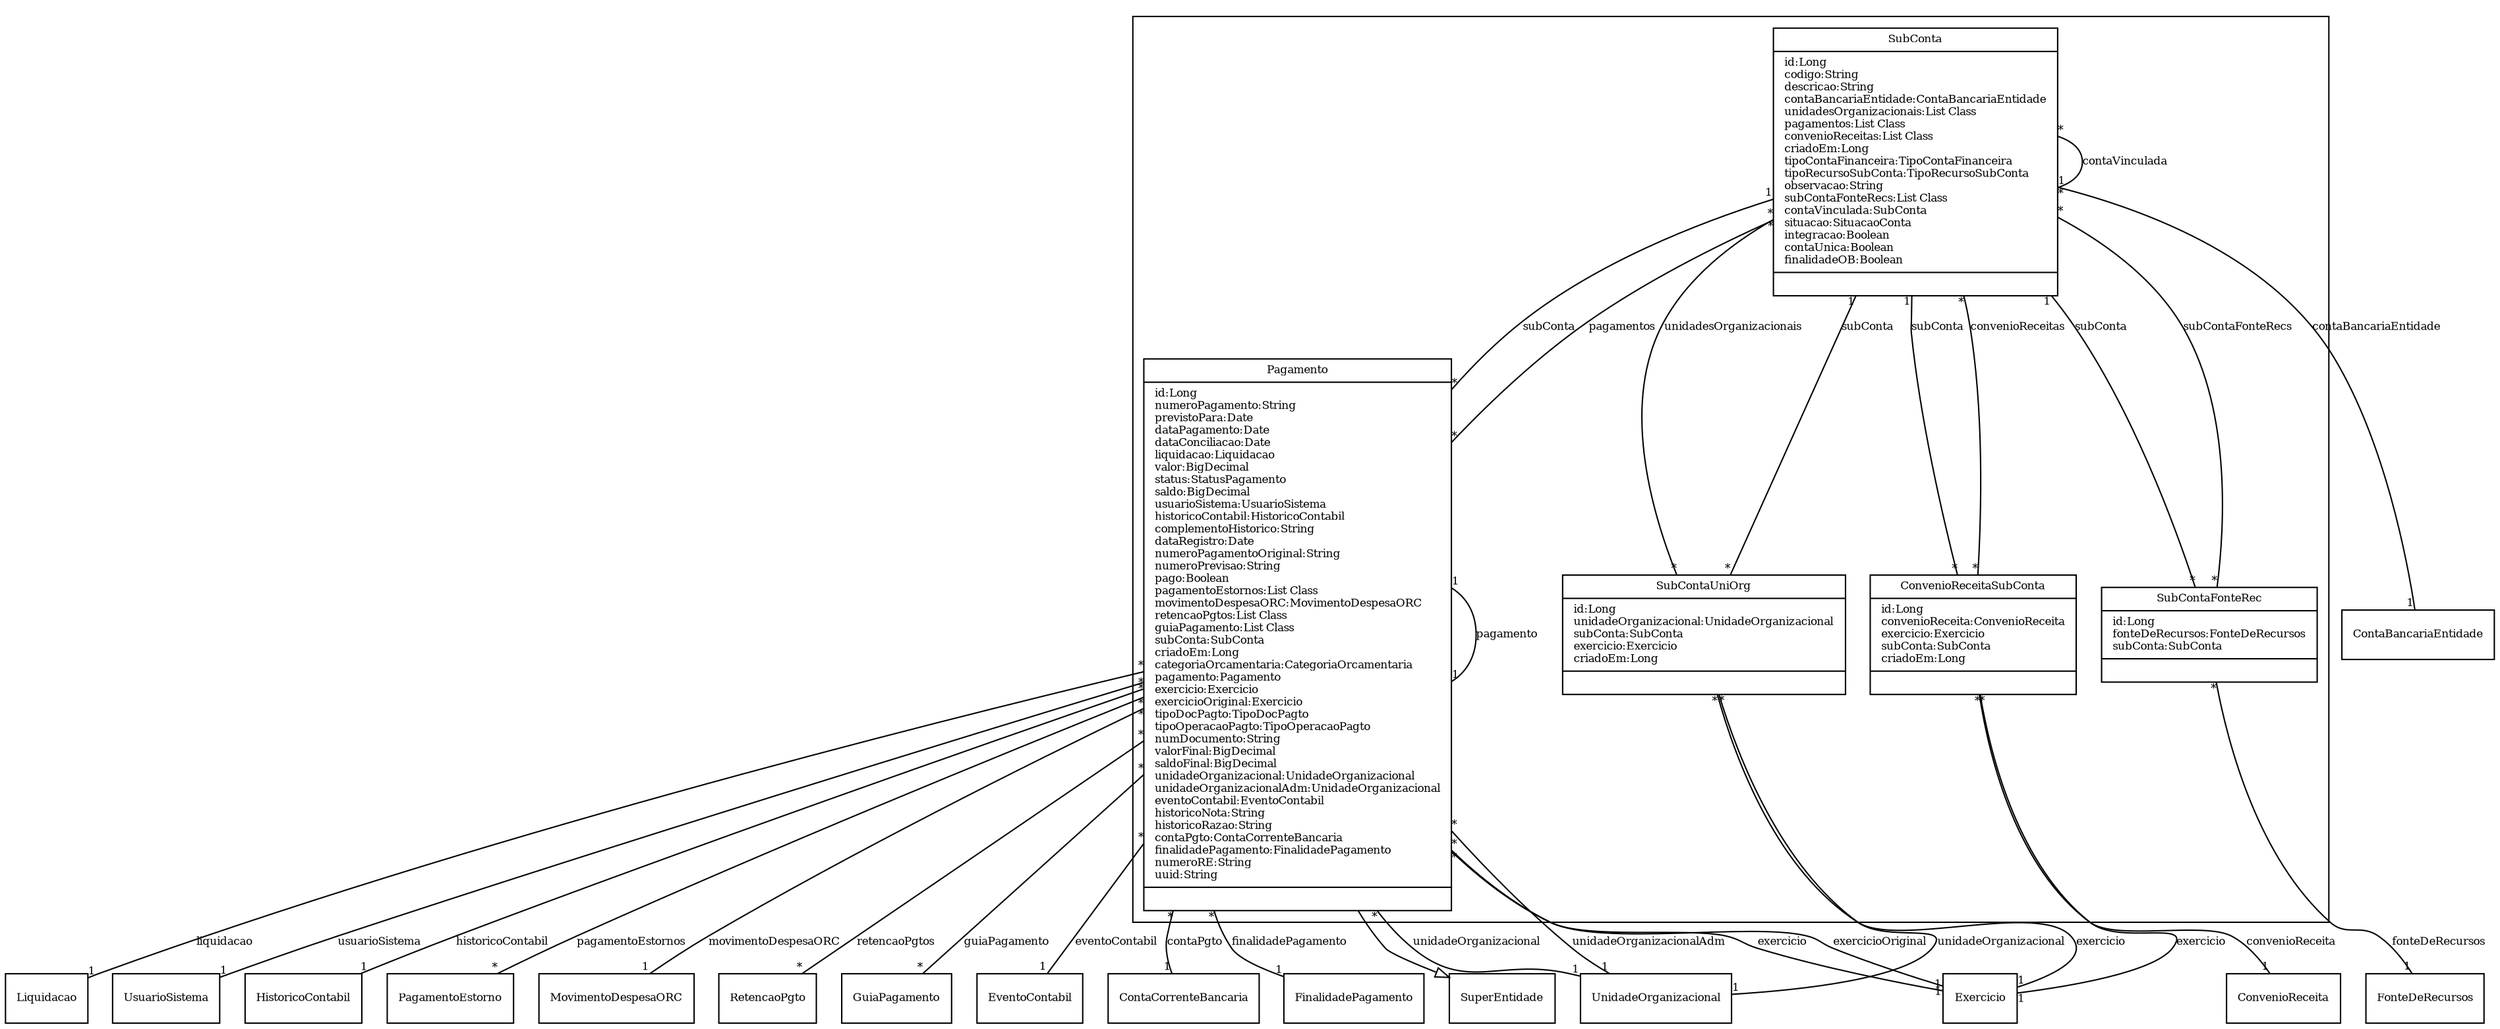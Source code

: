 digraph G{
fontname = "Times-Roman"
fontsize = 8

node [
        fontname = "Times-Roman"
        fontsize = 8
        shape = "record"
]

edge [
        fontname = "Times-Roman"
        fontsize = 8
]

subgraph clusterCONTA_FINANCEIRA__CADASTRO
{
SubConta [label = "{SubConta|id:Long\lcodigo:String\ldescricao:String\lcontaBancariaEntidade:ContaBancariaEntidade\lunidadesOrganizacionais:List Class\lpagamentos:List Class\lconvenioReceitas:List Class\lcriadoEm:Long\ltipoContaFinanceira:TipoContaFinanceira\ltipoRecursoSubConta:TipoRecursoSubConta\lobservacao:String\lsubContaFonteRecs:List Class\lcontaVinculada:SubConta\lsituacao:SituacaoConta\lintegracao:Boolean\lcontaUnica:Boolean\lfinalidadeOB:Boolean\l|\l}"]
SubContaUniOrg [label = "{SubContaUniOrg|id:Long\lunidadeOrganizacional:UnidadeOrganizacional\lsubConta:SubConta\lexercicio:Exercicio\lcriadoEm:Long\l|\l}"]
Pagamento [label = "{Pagamento|id:Long\lnumeroPagamento:String\lprevistoPara:Date\ldataPagamento:Date\ldataConciliacao:Date\lliquidacao:Liquidacao\lvalor:BigDecimal\lstatus:StatusPagamento\lsaldo:BigDecimal\lusuarioSistema:UsuarioSistema\lhistoricoContabil:HistoricoContabil\lcomplementoHistorico:String\ldataRegistro:Date\lnumeroPagamentoOriginal:String\lnumeroPrevisao:String\lpago:Boolean\lpagamentoEstornos:List Class\lmovimentoDespesaORC:MovimentoDespesaORC\lretencaoPgtos:List Class\lguiaPagamento:List Class\lsubConta:SubConta\lcriadoEm:Long\lcategoriaOrcamentaria:CategoriaOrcamentaria\lpagamento:Pagamento\lexercicio:Exercicio\lexercicioOriginal:Exercicio\ltipoDocPagto:TipoDocPagto\ltipoOperacaoPagto:TipoOperacaoPagto\lnumDocumento:String\lvalorFinal:BigDecimal\lsaldoFinal:BigDecimal\lunidadeOrganizacional:UnidadeOrganizacional\lunidadeOrganizacionalAdm:UnidadeOrganizacional\leventoContabil:EventoContabil\lhistoricoNota:String\lhistoricoRazao:String\lcontaPgto:ContaCorrenteBancaria\lfinalidadePagamento:FinalidadePagamento\lnumeroRE:String\luuid:String\l|\l}"]
ConvenioReceitaSubConta [label = "{ConvenioReceitaSubConta|id:Long\lconvenioReceita:ConvenioReceita\lexercicio:Exercicio\lsubConta:SubConta\lcriadoEm:Long\l|\l}"]
SubContaFonteRec [label = "{SubContaFonteRec|id:Long\lfonteDeRecursos:FonteDeRecursos\lsubConta:SubConta\l|\l}"]
}
edge [arrowhead = "none" headlabel = "1" taillabel = "*"] SubConta -> ContaBancariaEntidade [label = "contaBancariaEntidade"]
edge [arrowhead = "none" headlabel = "*" taillabel = "*"] SubConta -> SubContaUniOrg [label = "unidadesOrganizacionais"]
edge [arrowhead = "none" headlabel = "*" taillabel = "*"] SubConta -> Pagamento [label = "pagamentos"]
edge [arrowhead = "none" headlabel = "*" taillabel = "*"] SubConta -> ConvenioReceitaSubConta [label = "convenioReceitas"]
edge [arrowhead = "none" headlabel = "*" taillabel = "*"] SubConta -> SubContaFonteRec [label = "subContaFonteRecs"]
edge [arrowhead = "none" headlabel = "1" taillabel = "*"] SubConta -> SubConta [label = "contaVinculada"]
edge [arrowhead = "none" headlabel = "1" taillabel = "*"] SubContaUniOrg -> UnidadeOrganizacional [label = "unidadeOrganizacional"]
edge [arrowhead = "none" headlabel = "1" taillabel = "*"] SubContaUniOrg -> SubConta [label = "subConta"]
edge [arrowhead = "none" headlabel = "1" taillabel = "*"] SubContaUniOrg -> Exercicio [label = "exercicio"]
edge [arrowhead = "none" headlabel = "1" taillabel = "*"] Pagamento -> Liquidacao [label = "liquidacao"]
edge [arrowhead = "none" headlabel = "1" taillabel = "*"] Pagamento -> UsuarioSistema [label = "usuarioSistema"]
edge [arrowhead = "none" headlabel = "1" taillabel = "*"] Pagamento -> HistoricoContabil [label = "historicoContabil"]
edge [arrowhead = "none" headlabel = "*" taillabel = "*"] Pagamento -> PagamentoEstorno [label = "pagamentoEstornos"]
edge [arrowhead = "none" headlabel = "1" taillabel = "*"] Pagamento -> MovimentoDespesaORC [label = "movimentoDespesaORC"]
edge [arrowhead = "none" headlabel = "*" taillabel = "*"] Pagamento -> RetencaoPgto [label = "retencaoPgtos"]
edge [arrowhead = "none" headlabel = "*" taillabel = "*"] Pagamento -> GuiaPagamento [label = "guiaPagamento"]
edge [arrowhead = "none" headlabel = "1" taillabel = "*"] Pagamento -> SubConta [label = "subConta"]
edge [arrowhead = "none" headlabel = "1" taillabel = "1"] Pagamento -> Pagamento [label = "pagamento"]
edge [arrowhead = "none" headlabel = "1" taillabel = "*"] Pagamento -> Exercicio [label = "exercicio"]
edge [arrowhead = "none" headlabel = "1" taillabel = "*"] Pagamento -> Exercicio [label = "exercicioOriginal"]
edge [arrowhead = "none" headlabel = "1" taillabel = "*"] Pagamento -> UnidadeOrganizacional [label = "unidadeOrganizacional"]
edge [arrowhead = "none" headlabel = "1" taillabel = "*"] Pagamento -> UnidadeOrganizacional [label = "unidadeOrganizacionalAdm"]
edge [arrowhead = "none" headlabel = "1" taillabel = "*"] Pagamento -> EventoContabil [label = "eventoContabil"]
edge [arrowhead = "none" headlabel = "1" taillabel = "*"] Pagamento -> ContaCorrenteBancaria [label = "contaPgto"]
edge [arrowhead = "none" headlabel = "1" taillabel = "*"] Pagamento -> FinalidadePagamento [label = "finalidadePagamento"]
edge [ arrowhead = "empty" headlabel = "" taillabel = ""] Pagamento -> SuperEntidade
edge [arrowhead = "none" headlabel = "1" taillabel = "*"] ConvenioReceitaSubConta -> ConvenioReceita [label = "convenioReceita"]
edge [arrowhead = "none" headlabel = "1" taillabel = "*"] ConvenioReceitaSubConta -> Exercicio [label = "exercicio"]
edge [arrowhead = "none" headlabel = "1" taillabel = "*"] ConvenioReceitaSubConta -> SubConta [label = "subConta"]
edge [arrowhead = "none" headlabel = "1" taillabel = "*"] SubContaFonteRec -> FonteDeRecursos [label = "fonteDeRecursos"]
edge [arrowhead = "none" headlabel = "1" taillabel = "*"] SubContaFonteRec -> SubConta [label = "subConta"]
}
